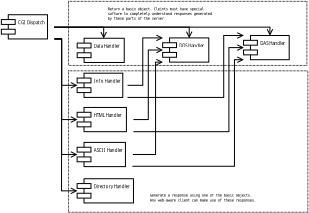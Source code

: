 <?xml version="1.0"?>
<diagram xmlns:dia="http://www.lysator.liu.se/~alla/dia/">
  <diagramdata>
    <attribute name="background">
      <color val="#ffffff"/>
    </attribute>
    <attribute name="paper">
      <composite type="paper">
        <attribute name="name">
          <string>#A4#</string>
        </attribute>
        <attribute name="tmargin">
          <real val="2.82"/>
        </attribute>
        <attribute name="bmargin">
          <real val="2.82"/>
        </attribute>
        <attribute name="lmargin">
          <real val="2.82"/>
        </attribute>
        <attribute name="rmargin">
          <real val="2.82"/>
        </attribute>
        <attribute name="is_portrait">
          <boolean val="true"/>
        </attribute>
        <attribute name="scaling">
          <real val="0.346"/>
        </attribute>
        <attribute name="fitto">
          <boolean val="true"/>
        </attribute>
        <attribute name="fitwidth">
          <int val="1"/>
        </attribute>
        <attribute name="fitheight">
          <int val="1"/>
        </attribute>
      </composite>
    </attribute>
    <attribute name="grid">
      <composite type="grid">
        <attribute name="width_x">
          <real val="1"/>
        </attribute>
        <attribute name="width_y">
          <real val="1"/>
        </attribute>
        <attribute name="visible_x">
          <int val="1"/>
        </attribute>
        <attribute name="visible_y">
          <int val="1"/>
        </attribute>
      </composite>
    </attribute>
    <attribute name="guides">
      <composite type="guides">
        <attribute name="hguides"/>
        <attribute name="vguides"/>
      </composite>
    </attribute>
  </diagramdata>
  <layer name="Background" visible="true">
    <object type="UML - Component" version="0" id="O0">
      <attribute name="obj_pos">
        <point val="0.2,0.25"/>
      </attribute>
      <attribute name="obj_bb">
        <rectangle val="0.15,0.2;7.928,3.8"/>
      </attribute>
      <attribute name="elem_corner">
        <point val="0.2,0.25"/>
      </attribute>
      <attribute name="elem_width">
        <real val="7.678"/>
      </attribute>
      <attribute name="elem_height">
        <real val="3.5"/>
      </attribute>
      <attribute name="text">
        <composite type="text">
          <attribute name="string">
            <string>#CGI Dispatch#</string>
          </attribute>
          <attribute name="font">
            <font name="Helvetica"/>
          </attribute>
          <attribute name="height">
            <real val="0.8"/>
          </attribute>
          <attribute name="pos">
            <point val="2.6,1.65"/>
          </attribute>
          <attribute name="color">
            <color val="#000000"/>
          </attribute>
          <attribute name="alignment">
            <enum val="0"/>
          </attribute>
        </composite>
      </attribute>
    </object>
    <object type="UML - Component" version="0" id="O1">
      <attribute name="obj_pos">
        <point val="35.2,3.25"/>
      </attribute>
      <attribute name="obj_bb">
        <rectangle val="35.15,3.2;42.88,6.8"/>
      </attribute>
      <attribute name="elem_corner">
        <point val="35.2,3.25"/>
      </attribute>
      <attribute name="elem_width">
        <real val="7.63"/>
      </attribute>
      <attribute name="elem_height">
        <real val="3.5"/>
      </attribute>
      <attribute name="text">
        <composite type="text">
          <attribute name="string">
            <string>#DAS Handler#</string>
          </attribute>
          <attribute name="font">
            <font name="Helvetica"/>
          </attribute>
          <attribute name="height">
            <real val="0.8"/>
          </attribute>
          <attribute name="pos">
            <point val="37.6,4.65"/>
          </attribute>
          <attribute name="color">
            <color val="#000000"/>
          </attribute>
          <attribute name="alignment">
            <enum val="0"/>
          </attribute>
        </composite>
      </attribute>
    </object>
    <object type="UML - Component" version="0" id="O2">
      <attribute name="obj_pos">
        <point val="23.511,3.6"/>
      </attribute>
      <attribute name="obj_bb">
        <rectangle val="23.461,3.55;31.239,7.15"/>
      </attribute>
      <attribute name="elem_corner">
        <point val="23.511,3.6"/>
      </attribute>
      <attribute name="elem_width">
        <real val="7.678"/>
      </attribute>
      <attribute name="elem_height">
        <real val="3.5"/>
      </attribute>
      <attribute name="text">
        <composite type="text">
          <attribute name="string">
            <string>#DDS Handler#</string>
          </attribute>
          <attribute name="font">
            <font name="Helvetica"/>
          </attribute>
          <attribute name="height">
            <real val="0.8"/>
          </attribute>
          <attribute name="pos">
            <point val="25.911,5"/>
          </attribute>
          <attribute name="color">
            <color val="#000000"/>
          </attribute>
          <attribute name="alignment">
            <enum val="0"/>
          </attribute>
        </composite>
      </attribute>
    </object>
    <object type="UML - Component" version="0" id="O3">
      <attribute name="obj_pos">
        <point val="11.161,3.65"/>
      </attribute>
      <attribute name="obj_bb">
        <rectangle val="11.111,3.6;18.865,7.2"/>
      </attribute>
      <attribute name="elem_corner">
        <point val="11.161,3.65"/>
      </attribute>
      <attribute name="elem_width">
        <real val="7.654"/>
      </attribute>
      <attribute name="elem_height">
        <real val="3.5"/>
      </attribute>
      <attribute name="text">
        <composite type="text">
          <attribute name="string">
            <string>#Data Handler#</string>
          </attribute>
          <attribute name="font">
            <font name="Helvetica"/>
          </attribute>
          <attribute name="height">
            <real val="0.8"/>
          </attribute>
          <attribute name="pos">
            <point val="13.561,5.05"/>
          </attribute>
          <attribute name="color">
            <color val="#000000"/>
          </attribute>
          <attribute name="alignment">
            <enum val="0"/>
          </attribute>
        </composite>
      </attribute>
    </object>
    <object type="UML - Component" version="0" id="O4">
      <attribute name="obj_pos">
        <point val="11.15,18.7"/>
      </attribute>
      <attribute name="obj_bb">
        <rectangle val="11.1,18.65;19.266,22.25"/>
      </attribute>
      <attribute name="elem_corner">
        <point val="11.15,18.7"/>
      </attribute>
      <attribute name="elem_width">
        <real val="8.066"/>
      </attribute>
      <attribute name="elem_height">
        <real val="3.5"/>
      </attribute>
      <attribute name="text">
        <composite type="text">
          <attribute name="string">
            <string>#ASCII Handler#</string>
          </attribute>
          <attribute name="font">
            <font name="Helvetica"/>
          </attribute>
          <attribute name="height">
            <real val="0.8"/>
          </attribute>
          <attribute name="pos">
            <point val="13.55,20.1"/>
          </attribute>
          <attribute name="color">
            <color val="#000000"/>
          </attribute>
          <attribute name="alignment">
            <enum val="0"/>
          </attribute>
        </composite>
      </attribute>
    </object>
    <object type="UML - Component" version="0" id="O5">
      <attribute name="obj_pos">
        <point val="11.15,13.65"/>
      </attribute>
      <attribute name="obj_bb">
        <rectangle val="11.1,13.6;19.339,17.2"/>
      </attribute>
      <attribute name="elem_corner">
        <point val="11.15,13.65"/>
      </attribute>
      <attribute name="elem_width">
        <real val="8.139"/>
      </attribute>
      <attribute name="elem_height">
        <real val="3.5"/>
      </attribute>
      <attribute name="text">
        <composite type="text">
          <attribute name="string">
            <string>#HTML Handler#</string>
          </attribute>
          <attribute name="font">
            <font name="Helvetica"/>
          </attribute>
          <attribute name="height">
            <real val="0.8"/>
          </attribute>
          <attribute name="pos">
            <point val="13.55,15.05"/>
          </attribute>
          <attribute name="color">
            <color val="#000000"/>
          </attribute>
          <attribute name="alignment">
            <enum val="0"/>
          </attribute>
        </composite>
      </attribute>
    </object>
    <object type="UML - Component" version="0" id="O6">
      <attribute name="obj_pos">
        <point val="11.15,8.7"/>
      </attribute>
      <attribute name="obj_bb">
        <rectangle val="11.1,8.65;18.491,12.25"/>
      </attribute>
      <attribute name="elem_corner">
        <point val="11.15,8.7"/>
      </attribute>
      <attribute name="elem_width">
        <real val="7.29"/>
      </attribute>
      <attribute name="elem_height">
        <real val="3.5"/>
      </attribute>
      <attribute name="text">
        <composite type="text">
          <attribute name="string">
            <string>#Info Handler#</string>
          </attribute>
          <attribute name="font">
            <font name="Helvetica"/>
          </attribute>
          <attribute name="height">
            <real val="0.8"/>
          </attribute>
          <attribute name="pos">
            <point val="13.55,10.1"/>
          </attribute>
          <attribute name="color">
            <color val="#000000"/>
          </attribute>
          <attribute name="alignment">
            <enum val="0"/>
          </attribute>
        </composite>
      </attribute>
    </object>
    <object type="UML - Association" version="0" id="O7">
      <attribute name="obj_pos">
        <point val="19.216,20.45"/>
      </attribute>
      <attribute name="obj_bb">
        <rectangle val="17.766,5.65;24.961,21.9"/>
      </attribute>
      <attribute name="orth_points">
        <point val="19.216,20.45"/>
        <point val="22.487,20.45"/>
        <point val="22.487,7.1"/>
        <point val="23.511,7.1"/>
      </attribute>
      <attribute name="orth_orient">
        <enum val="0"/>
        <enum val="1"/>
        <enum val="0"/>
      </attribute>
      <attribute name="name">
        <string/>
      </attribute>
      <attribute name="direction">
        <enum val="0"/>
      </attribute>
      <attribute name="ends">
        <composite>
          <attribute name="role">
            <string/>
          </attribute>
          <attribute name="multiplicity">
            <string/>
          </attribute>
          <attribute name="arrow">
            <boolean val="false"/>
          </attribute>
          <attribute name="aggregate">
            <enum val="0"/>
          </attribute>
        </composite>
        <composite>
          <attribute name="role">
            <string/>
          </attribute>
          <attribute name="multiplicity">
            <string/>
          </attribute>
          <attribute name="arrow">
            <boolean val="true"/>
          </attribute>
          <attribute name="aggregate">
            <enum val="0"/>
          </attribute>
        </composite>
      </attribute>
      <connections>
        <connection handle="0" to="O4" connection="4"/>
        <connection handle="1" to="O2" connection="5"/>
      </connections>
    </object>
    <object type="UML - Association" version="0" id="O8">
      <attribute name="obj_pos">
        <point val="19.216,22.2"/>
      </attribute>
      <attribute name="obj_bb">
        <rectangle val="17.766,5.3;36.65,23.8"/>
      </attribute>
      <attribute name="orth_points">
        <point val="19.216,22.2"/>
        <point val="19.216,22.15"/>
        <point val="33.887,22.15"/>
        <point val="33.887,6.75"/>
        <point val="35.2,6.75"/>
      </attribute>
      <attribute name="orth_orient">
        <enum val="1"/>
        <enum val="0"/>
        <enum val="1"/>
        <enum val="0"/>
      </attribute>
      <attribute name="name">
        <string/>
      </attribute>
      <attribute name="direction">
        <enum val="0"/>
      </attribute>
      <attribute name="ends">
        <composite>
          <attribute name="role">
            <string/>
          </attribute>
          <attribute name="multiplicity">
            <string/>
          </attribute>
          <attribute name="arrow">
            <boolean val="false"/>
          </attribute>
          <attribute name="aggregate">
            <enum val="0"/>
          </attribute>
        </composite>
        <composite>
          <attribute name="role">
            <string/>
          </attribute>
          <attribute name="multiplicity">
            <string/>
          </attribute>
          <attribute name="arrow">
            <boolean val="true"/>
          </attribute>
          <attribute name="aggregate">
            <enum val="0"/>
          </attribute>
        </composite>
      </attribute>
      <connections>
        <connection handle="0" to="O4" connection="7"/>
        <connection handle="1" to="O1" connection="5"/>
      </connections>
    </object>
    <object type="UML - Association" version="0" id="O9">
      <attribute name="obj_pos">
        <point val="19.289,15.4"/>
      </attribute>
      <attribute name="obj_bb">
        <rectangle val="17.839,3.9;24.961,16.85"/>
      </attribute>
      <attribute name="orth_points">
        <point val="19.289,15.4"/>
        <point val="21.437,15.4"/>
        <point val="21.437,5.35"/>
        <point val="23.511,5.35"/>
      </attribute>
      <attribute name="orth_orient">
        <enum val="0"/>
        <enum val="1"/>
        <enum val="0"/>
      </attribute>
      <attribute name="name">
        <string/>
      </attribute>
      <attribute name="direction">
        <enum val="0"/>
      </attribute>
      <attribute name="ends">
        <composite>
          <attribute name="role">
            <string/>
          </attribute>
          <attribute name="multiplicity">
            <string/>
          </attribute>
          <attribute name="arrow">
            <boolean val="false"/>
          </attribute>
          <attribute name="aggregate">
            <enum val="0"/>
          </attribute>
        </composite>
        <composite>
          <attribute name="role">
            <string/>
          </attribute>
          <attribute name="multiplicity">
            <string/>
          </attribute>
          <attribute name="arrow">
            <boolean val="true"/>
          </attribute>
          <attribute name="aggregate">
            <enum val="0"/>
          </attribute>
        </composite>
      </attribute>
      <connections>
        <connection handle="0" to="O5" connection="4"/>
        <connection handle="1" to="O2" connection="3"/>
      </connections>
    </object>
    <object type="UML - Association" version="0" id="O10">
      <attribute name="obj_pos">
        <point val="19.289,17.15"/>
      </attribute>
      <attribute name="obj_bb">
        <rectangle val="17.839,3.55;36.65,18.6"/>
      </attribute>
      <attribute name="orth_points">
        <point val="19.289,17.15"/>
        <point val="33.087,17.15"/>
        <point val="33.087,5"/>
        <point val="35.2,5"/>
      </attribute>
      <attribute name="orth_orient">
        <enum val="0"/>
        <enum val="1"/>
        <enum val="0"/>
      </attribute>
      <attribute name="name">
        <string/>
      </attribute>
      <attribute name="direction">
        <enum val="0"/>
      </attribute>
      <attribute name="ends">
        <composite>
          <attribute name="role">
            <string/>
          </attribute>
          <attribute name="multiplicity">
            <string/>
          </attribute>
          <attribute name="arrow">
            <boolean val="false"/>
          </attribute>
          <attribute name="aggregate">
            <enum val="0"/>
          </attribute>
        </composite>
        <composite>
          <attribute name="role">
            <string/>
          </attribute>
          <attribute name="multiplicity">
            <string/>
          </attribute>
          <attribute name="arrow">
            <boolean val="true"/>
          </attribute>
          <attribute name="aggregate">
            <enum val="0"/>
          </attribute>
        </composite>
      </attribute>
      <connections>
        <connection handle="0" to="O5" connection="7"/>
        <connection handle="1" to="O1" connection="3"/>
      </connections>
    </object>
    <object type="UML - Association" version="0" id="O11">
      <attribute name="obj_pos">
        <point val="18.441,10.45"/>
      </attribute>
      <attribute name="obj_bb">
        <rectangle val="16.991,2.15;24.961,11.9"/>
      </attribute>
      <attribute name="orth_points">
        <point val="18.441,10.45"/>
        <point val="20.637,10.45"/>
        <point val="20.637,3.6"/>
        <point val="23.511,3.6"/>
      </attribute>
      <attribute name="orth_orient">
        <enum val="0"/>
        <enum val="1"/>
        <enum val="0"/>
      </attribute>
      <attribute name="name">
        <string/>
      </attribute>
      <attribute name="direction">
        <enum val="0"/>
      </attribute>
      <attribute name="ends">
        <composite>
          <attribute name="role">
            <string/>
          </attribute>
          <attribute name="multiplicity">
            <string/>
          </attribute>
          <attribute name="arrow">
            <boolean val="false"/>
          </attribute>
          <attribute name="aggregate">
            <enum val="0"/>
          </attribute>
        </composite>
        <composite>
          <attribute name="role">
            <string/>
          </attribute>
          <attribute name="multiplicity">
            <string/>
          </attribute>
          <attribute name="arrow">
            <boolean val="true"/>
          </attribute>
          <attribute name="aggregate">
            <enum val="0"/>
          </attribute>
        </composite>
      </attribute>
      <connections>
        <connection handle="0" to="O6" connection="4"/>
        <connection handle="1" to="O2" connection="0"/>
      </connections>
    </object>
    <object type="UML - Association" version="0" id="O12">
      <attribute name="obj_pos">
        <point val="18.441,12.2"/>
      </attribute>
      <attribute name="obj_bb">
        <rectangle val="16.991,1.8;36.65,13.65"/>
      </attribute>
      <attribute name="orth_points">
        <point val="18.441,12.2"/>
        <point val="32.337,12.2"/>
        <point val="32.337,3.25"/>
        <point val="35.2,3.25"/>
      </attribute>
      <attribute name="orth_orient">
        <enum val="0"/>
        <enum val="1"/>
        <enum val="0"/>
      </attribute>
      <attribute name="name">
        <string/>
      </attribute>
      <attribute name="direction">
        <enum val="0"/>
      </attribute>
      <attribute name="ends">
        <composite>
          <attribute name="role">
            <string/>
          </attribute>
          <attribute name="multiplicity">
            <string/>
          </attribute>
          <attribute name="arrow">
            <boolean val="false"/>
          </attribute>
          <attribute name="aggregate">
            <enum val="0"/>
          </attribute>
        </composite>
        <composite>
          <attribute name="role">
            <string/>
          </attribute>
          <attribute name="multiplicity">
            <string/>
          </attribute>
          <attribute name="arrow">
            <boolean val="true"/>
          </attribute>
          <attribute name="aggregate">
            <enum val="0"/>
          </attribute>
        </composite>
      </attribute>
      <connections>
        <connection handle="0" to="O6" connection="7"/>
        <connection handle="1" to="O1" connection="0"/>
      </connections>
    </object>
    <object type="UML - Association" version="0" id="O13">
      <attribute name="obj_pos">
        <point val="7.878,3.75"/>
      </attribute>
      <attribute name="obj_bb">
        <rectangle val="6.428,2.3;12.6,21.9"/>
      </attribute>
      <attribute name="orth_points">
        <point val="7.878,3.75"/>
        <point val="8.91,3.75"/>
        <point val="8.91,20.45"/>
        <point val="11.15,20.45"/>
      </attribute>
      <attribute name="orth_orient">
        <enum val="0"/>
        <enum val="1"/>
        <enum val="0"/>
      </attribute>
      <attribute name="name">
        <string/>
      </attribute>
      <attribute name="direction">
        <enum val="0"/>
      </attribute>
      <attribute name="ends">
        <composite>
          <attribute name="role">
            <string/>
          </attribute>
          <attribute name="multiplicity">
            <string/>
          </attribute>
          <attribute name="arrow">
            <boolean val="false"/>
          </attribute>
          <attribute name="aggregate">
            <enum val="0"/>
          </attribute>
        </composite>
        <composite>
          <attribute name="role">
            <string/>
          </attribute>
          <attribute name="multiplicity">
            <string/>
          </attribute>
          <attribute name="arrow">
            <boolean val="true"/>
          </attribute>
          <attribute name="aggregate">
            <enum val="0"/>
          </attribute>
        </composite>
      </attribute>
      <connections>
        <connection handle="0" to="O0" connection="7"/>
        <connection handle="1" to="O4" connection="3"/>
      </connections>
    </object>
    <object type="UML - Association" version="0" id="O14">
      <attribute name="obj_pos">
        <point val="7.878,3.75"/>
      </attribute>
      <attribute name="obj_bb">
        <rectangle val="6.428,2.3;12.6,17"/>
      </attribute>
      <attribute name="orth_points">
        <point val="7.878,3.75"/>
        <point val="8.91,3.75"/>
        <point val="8.91,15.4"/>
        <point val="11.15,15.4"/>
        <point val="11.15,15.4"/>
      </attribute>
      <attribute name="orth_orient">
        <enum val="0"/>
        <enum val="1"/>
        <enum val="0"/>
        <enum val="1"/>
      </attribute>
      <attribute name="name">
        <string/>
      </attribute>
      <attribute name="direction">
        <enum val="0"/>
      </attribute>
      <attribute name="ends">
        <composite>
          <attribute name="role">
            <string/>
          </attribute>
          <attribute name="multiplicity">
            <string/>
          </attribute>
          <attribute name="arrow">
            <boolean val="false"/>
          </attribute>
          <attribute name="aggregate">
            <enum val="0"/>
          </attribute>
        </composite>
        <composite>
          <attribute name="role">
            <string/>
          </attribute>
          <attribute name="multiplicity">
            <string/>
          </attribute>
          <attribute name="arrow">
            <boolean val="true"/>
          </attribute>
          <attribute name="aggregate">
            <enum val="0"/>
          </attribute>
        </composite>
      </attribute>
      <connections>
        <connection handle="0" to="O0" connection="7"/>
        <connection handle="1" to="O5" connection="3"/>
      </connections>
    </object>
    <object type="UML - Association" version="0" id="O15">
      <attribute name="obj_pos">
        <point val="7.878,3.75"/>
      </attribute>
      <attribute name="obj_bb">
        <rectangle val="6.428,2.3;12.6,12.05"/>
      </attribute>
      <attribute name="orth_points">
        <point val="7.878,3.75"/>
        <point val="8.91,3.75"/>
        <point val="8.91,10.45"/>
        <point val="11.15,10.45"/>
        <point val="11.15,10.45"/>
      </attribute>
      <attribute name="orth_orient">
        <enum val="0"/>
        <enum val="1"/>
        <enum val="0"/>
        <enum val="1"/>
      </attribute>
      <attribute name="name">
        <string/>
      </attribute>
      <attribute name="direction">
        <enum val="0"/>
      </attribute>
      <attribute name="ends">
        <composite>
          <attribute name="role">
            <string/>
          </attribute>
          <attribute name="multiplicity">
            <string/>
          </attribute>
          <attribute name="arrow">
            <boolean val="false"/>
          </attribute>
          <attribute name="aggregate">
            <enum val="0"/>
          </attribute>
        </composite>
        <composite>
          <attribute name="role">
            <string/>
          </attribute>
          <attribute name="multiplicity">
            <string/>
          </attribute>
          <attribute name="arrow">
            <boolean val="true"/>
          </attribute>
          <attribute name="aggregate">
            <enum val="0"/>
          </attribute>
        </composite>
      </attribute>
      <connections>
        <connection handle="0" to="O0" connection="7"/>
        <connection handle="1" to="O6" connection="3"/>
      </connections>
    </object>
    <object type="UML - Association" version="0" id="O16">
      <attribute name="obj_pos">
        <point val="7.878,2"/>
      </attribute>
      <attribute name="obj_bb">
        <rectangle val="6.428,0.55;16.438,5.25"/>
      </attribute>
      <attribute name="orth_points">
        <point val="7.878,2"/>
        <point val="7.878,2.05"/>
        <point val="14.988,2.05"/>
        <point val="14.988,3.65"/>
      </attribute>
      <attribute name="orth_orient">
        <enum val="1"/>
        <enum val="0"/>
        <enum val="1"/>
      </attribute>
      <attribute name="name">
        <string/>
      </attribute>
      <attribute name="direction">
        <enum val="0"/>
      </attribute>
      <attribute name="ends">
        <composite>
          <attribute name="role">
            <string/>
          </attribute>
          <attribute name="multiplicity">
            <string/>
          </attribute>
          <attribute name="arrow">
            <boolean val="false"/>
          </attribute>
          <attribute name="aggregate">
            <enum val="0"/>
          </attribute>
        </composite>
        <composite>
          <attribute name="role">
            <string/>
          </attribute>
          <attribute name="multiplicity">
            <string/>
          </attribute>
          <attribute name="arrow">
            <boolean val="true"/>
          </attribute>
          <attribute name="aggregate">
            <enum val="0"/>
          </attribute>
        </composite>
      </attribute>
      <connections>
        <connection handle="0" to="O0" connection="4"/>
        <connection handle="1" to="O3" connection="1"/>
      </connections>
    </object>
    <object type="UML - Association" version="0" id="O17">
      <attribute name="obj_pos">
        <point val="7.878,2"/>
      </attribute>
      <attribute name="obj_bb">
        <rectangle val="6.428,0.55;28.8,5.2"/>
      </attribute>
      <attribute name="orth_points">
        <point val="7.878,2"/>
        <point val="7.878,2.043"/>
        <point val="27.35,2.043"/>
        <point val="27.35,3.6"/>
      </attribute>
      <attribute name="orth_orient">
        <enum val="1"/>
        <enum val="0"/>
        <enum val="1"/>
      </attribute>
      <attribute name="name">
        <string/>
      </attribute>
      <attribute name="direction">
        <enum val="0"/>
      </attribute>
      <attribute name="ends">
        <composite>
          <attribute name="role">
            <string/>
          </attribute>
          <attribute name="multiplicity">
            <string/>
          </attribute>
          <attribute name="arrow">
            <boolean val="false"/>
          </attribute>
          <attribute name="aggregate">
            <enum val="0"/>
          </attribute>
        </composite>
        <composite>
          <attribute name="role">
            <string/>
          </attribute>
          <attribute name="multiplicity">
            <string/>
          </attribute>
          <attribute name="arrow">
            <boolean val="true"/>
          </attribute>
          <attribute name="aggregate">
            <enum val="0"/>
          </attribute>
        </composite>
      </attribute>
      <connections>
        <connection handle="0" to="O0" connection="4"/>
        <connection handle="1" to="O2" connection="1"/>
      </connections>
    </object>
    <object type="UML - Association" version="0" id="O18">
      <attribute name="obj_pos">
        <point val="7.878,2"/>
      </attribute>
      <attribute name="obj_bb">
        <rectangle val="6.428,0.55;40.465,4.85"/>
      </attribute>
      <attribute name="orth_points">
        <point val="7.878,2"/>
        <point val="7.878,2.043"/>
        <point val="39.015,2.043"/>
        <point val="39.015,3.25"/>
      </attribute>
      <attribute name="orth_orient">
        <enum val="1"/>
        <enum val="0"/>
        <enum val="1"/>
      </attribute>
      <attribute name="name">
        <string/>
      </attribute>
      <attribute name="direction">
        <enum val="0"/>
      </attribute>
      <attribute name="ends">
        <composite>
          <attribute name="role">
            <string/>
          </attribute>
          <attribute name="multiplicity">
            <string/>
          </attribute>
          <attribute name="arrow">
            <boolean val="false"/>
          </attribute>
          <attribute name="aggregate">
            <enum val="0"/>
          </attribute>
        </composite>
        <composite>
          <attribute name="role">
            <string/>
          </attribute>
          <attribute name="multiplicity">
            <string/>
          </attribute>
          <attribute name="arrow">
            <boolean val="true"/>
          </attribute>
          <attribute name="aggregate">
            <enum val="0"/>
          </attribute>
        </composite>
      </attribute>
      <connections>
        <connection handle="0" to="O0" connection="4"/>
        <connection handle="1" to="O1" connection="1"/>
      </connections>
    </object>
    <object type="UML - Component" version="0" id="O19">
      <attribute name="obj_pos">
        <point val="11.15,23.95"/>
      </attribute>
      <attribute name="obj_bb">
        <rectangle val="11.1,23.9;20.333,27.5"/>
      </attribute>
      <attribute name="elem_corner">
        <point val="11.15,23.95"/>
      </attribute>
      <attribute name="elem_width">
        <real val="9.133"/>
      </attribute>
      <attribute name="elem_height">
        <real val="3.5"/>
      </attribute>
      <attribute name="text">
        <composite type="text">
          <attribute name="string">
            <string>#Directory Handler#</string>
          </attribute>
          <attribute name="font">
            <font name="Helvetica"/>
          </attribute>
          <attribute name="height">
            <real val="0.8"/>
          </attribute>
          <attribute name="pos">
            <point val="13.55,25.35"/>
          </attribute>
          <attribute name="color">
            <color val="#000000"/>
          </attribute>
          <attribute name="alignment">
            <enum val="0"/>
          </attribute>
        </composite>
      </attribute>
    </object>
    <object type="UML - Association" version="0" id="O20">
      <attribute name="obj_pos">
        <point val="7.878,3.75"/>
      </attribute>
      <attribute name="obj_bb">
        <rectangle val="6.428,2.3;12.6,27.15"/>
      </attribute>
      <attribute name="orth_points">
        <point val="7.878,3.75"/>
        <point val="8.9,3.75"/>
        <point val="8.9,25.7"/>
        <point val="11.15,25.7"/>
      </attribute>
      <attribute name="orth_orient">
        <enum val="0"/>
        <enum val="1"/>
        <enum val="0"/>
      </attribute>
      <attribute name="name">
        <string/>
      </attribute>
      <attribute name="direction">
        <enum val="0"/>
      </attribute>
      <attribute name="ends">
        <composite>
          <attribute name="role">
            <string/>
          </attribute>
          <attribute name="multiplicity">
            <string/>
          </attribute>
          <attribute name="arrow">
            <boolean val="false"/>
          </attribute>
          <attribute name="aggregate">
            <enum val="0"/>
          </attribute>
        </composite>
        <composite>
          <attribute name="role">
            <string/>
          </attribute>
          <attribute name="multiplicity">
            <string/>
          </attribute>
          <attribute name="arrow">
            <boolean val="true"/>
          </attribute>
          <attribute name="aggregate">
            <enum val="0"/>
          </attribute>
        </composite>
      </attribute>
      <connections>
        <connection handle="0" to="O0" connection="7"/>
        <connection handle="1" to="O19" connection="3"/>
      </connections>
    </object>
    <object type="Standard - Box" version="0" id="O21">
      <attribute name="obj_pos">
        <point val="9.912,-1.684"/>
      </attribute>
      <attribute name="obj_bb">
        <rectangle val="9.862,-1.734;44.403,7.63"/>
      </attribute>
      <attribute name="elem_corner">
        <point val="9.912,-1.684"/>
      </attribute>
      <attribute name="elem_width">
        <real val="34.441"/>
      </attribute>
      <attribute name="elem_height">
        <real val="9.264"/>
      </attribute>
      <attribute name="border_width">
        <real val="0.1"/>
      </attribute>
      <attribute name="show_background">
        <boolean val="false"/>
      </attribute>
      <attribute name="line_style">
        <enum val="4"/>
      </attribute>
    </object>
    <object type="Standard - Box" version="0" id="O22">
      <attribute name="obj_pos">
        <point val="9.912,8.358"/>
      </attribute>
      <attribute name="obj_bb">
        <rectangle val="9.862,8.308;44.544,28.846"/>
      </attribute>
      <attribute name="elem_corner">
        <point val="9.912,8.358"/>
      </attribute>
      <attribute name="elem_width">
        <real val="34.583"/>
      </attribute>
      <attribute name="elem_height">
        <real val="20.439"/>
      </attribute>
      <attribute name="border_width">
        <real val="0.1"/>
      </attribute>
      <attribute name="show_background">
        <boolean val="false"/>
      </attribute>
      <attribute name="line_style">
        <enum val="4"/>
      </attribute>
    </object>
    <object type="Standard - Text" version="0" id="O23">
      <attribute name="obj_pos">
        <point val="15.569,-0.411"/>
      </attribute>
      <attribute name="obj_bb">
        <rectangle val="15.569,-0.932;37.828,1.168"/>
      </attribute>
      <attribute name="text">
        <composite type="text">
          <attribute name="string">
            <string>#Return a basix object. Cleints must have special 
softwre to completely understand responses generated
by these parts of the server#</string>
          </attribute>
          <attribute name="font">
            <font name="Courier"/>
          </attribute>
          <attribute name="height">
            <real val="0.7"/>
          </attribute>
          <attribute name="pos">
            <point val="15.569,-0.411"/>
          </attribute>
          <attribute name="color">
            <color val="#000000"/>
          </attribute>
          <attribute name="alignment">
            <enum val="0"/>
          </attribute>
        </composite>
      </attribute>
    </object>
    <object type="Standard - Text" version="0" id="O24">
      <attribute name="obj_pos">
        <point val="21.651,26.533"/>
      </attribute>
      <attribute name="obj_bb">
        <rectangle val="21.651,26.013;44.334,27.413"/>
      </attribute>
      <attribute name="text">
        <composite type="text">
          <attribute name="string">
            <string>#Generate a response using one of the basic objects.
Any web-aware client can make use of these responses.#</string>
          </attribute>
          <attribute name="font">
            <font name="Courier"/>
          </attribute>
          <attribute name="height">
            <real val="0.7"/>
          </attribute>
          <attribute name="pos">
            <point val="21.651,26.533"/>
          </attribute>
          <attribute name="color">
            <color val="#000000"/>
          </attribute>
          <attribute name="alignment">
            <enum val="0"/>
          </attribute>
        </composite>
      </attribute>
    </object>
  </layer>
</diagram>
